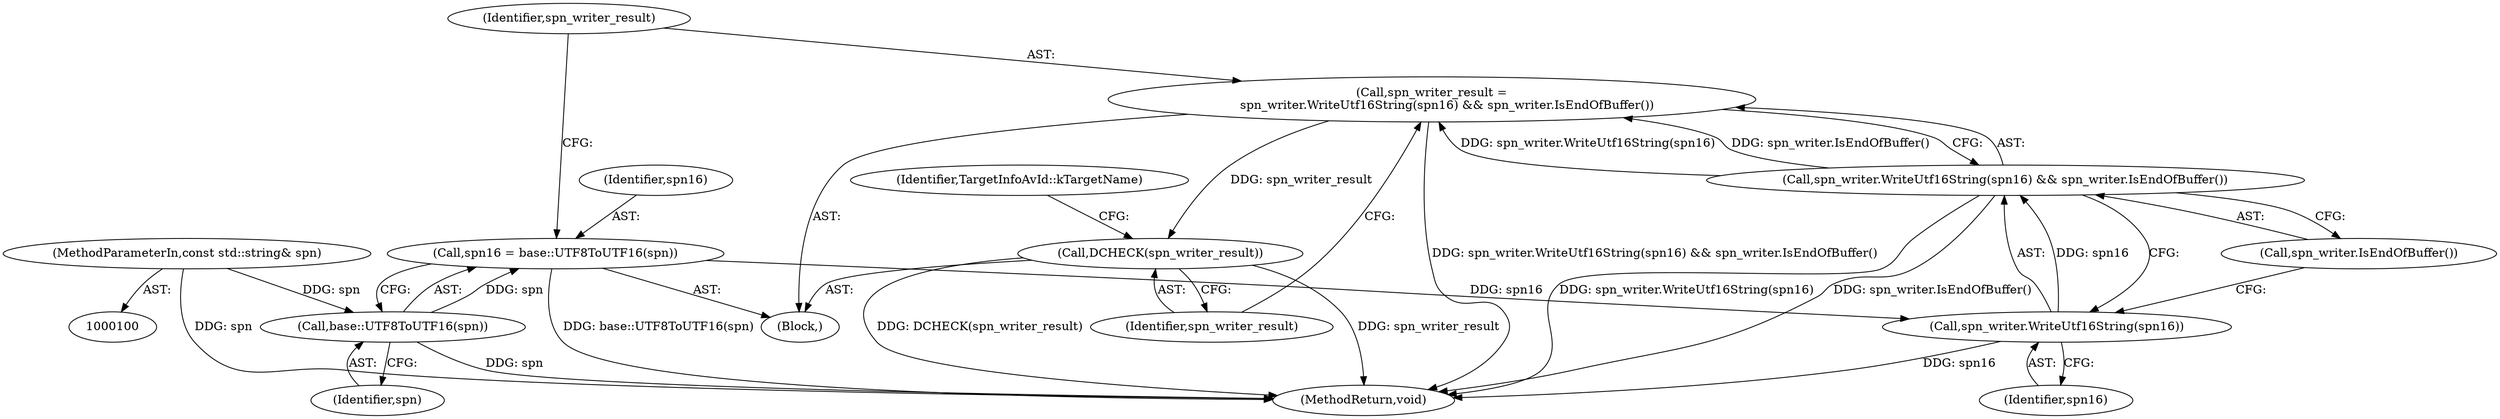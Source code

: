 digraph "0_Chrome_9cfe470d793da6e09b966d435c8fa2ba1625d5fe_2@API" {
"1000211" [label="(Call,spn_writer_result =\n        spn_writer.WriteUtf16String(spn16) && spn_writer.IsEndOfBuffer())"];
"1000213" [label="(Call,spn_writer.WriteUtf16String(spn16) && spn_writer.IsEndOfBuffer())"];
"1000214" [label="(Call,spn_writer.WriteUtf16String(spn16))"];
"1000205" [label="(Call,spn16 = base::UTF8ToUTF16(spn))"];
"1000207" [label="(Call,base::UTF8ToUTF16(spn))"];
"1000104" [label="(MethodParameterIn,const std::string& spn)"];
"1000217" [label="(Call,DCHECK(spn_writer_result))"];
"1000205" [label="(Call,spn16 = base::UTF8ToUTF16(spn))"];
"1000206" [label="(Identifier,spn16)"];
"1000208" [label="(Identifier,spn)"];
"1000217" [label="(Call,DCHECK(spn_writer_result))"];
"1000214" [label="(Call,spn_writer.WriteUtf16String(spn16))"];
"1000218" [label="(Identifier,spn_writer_result)"];
"1000212" [label="(Identifier,spn_writer_result)"];
"1000104" [label="(MethodParameterIn,const std::string& spn)"];
"1000191" [label="(Block,)"];
"1000211" [label="(Call,spn_writer_result =\n        spn_writer.WriteUtf16String(spn16) && spn_writer.IsEndOfBuffer())"];
"1000216" [label="(Call,spn_writer.IsEndOfBuffer())"];
"1000220" [label="(Identifier,TargetInfoAvId::kTargetName)"];
"1000215" [label="(Identifier,spn16)"];
"1000207" [label="(Call,base::UTF8ToUTF16(spn))"];
"1000238" [label="(MethodReturn,void)"];
"1000213" [label="(Call,spn_writer.WriteUtf16String(spn16) && spn_writer.IsEndOfBuffer())"];
"1000211" -> "1000191"  [label="AST: "];
"1000211" -> "1000213"  [label="CFG: "];
"1000212" -> "1000211"  [label="AST: "];
"1000213" -> "1000211"  [label="AST: "];
"1000218" -> "1000211"  [label="CFG: "];
"1000211" -> "1000238"  [label="DDG: spn_writer.WriteUtf16String(spn16) && spn_writer.IsEndOfBuffer()"];
"1000213" -> "1000211"  [label="DDG: spn_writer.WriteUtf16String(spn16)"];
"1000213" -> "1000211"  [label="DDG: spn_writer.IsEndOfBuffer()"];
"1000211" -> "1000217"  [label="DDG: spn_writer_result"];
"1000213" -> "1000214"  [label="CFG: "];
"1000213" -> "1000216"  [label="CFG: "];
"1000214" -> "1000213"  [label="AST: "];
"1000216" -> "1000213"  [label="AST: "];
"1000213" -> "1000238"  [label="DDG: spn_writer.IsEndOfBuffer()"];
"1000213" -> "1000238"  [label="DDG: spn_writer.WriteUtf16String(spn16)"];
"1000214" -> "1000213"  [label="DDG: spn16"];
"1000214" -> "1000215"  [label="CFG: "];
"1000215" -> "1000214"  [label="AST: "];
"1000216" -> "1000214"  [label="CFG: "];
"1000214" -> "1000238"  [label="DDG: spn16"];
"1000205" -> "1000214"  [label="DDG: spn16"];
"1000205" -> "1000191"  [label="AST: "];
"1000205" -> "1000207"  [label="CFG: "];
"1000206" -> "1000205"  [label="AST: "];
"1000207" -> "1000205"  [label="AST: "];
"1000212" -> "1000205"  [label="CFG: "];
"1000205" -> "1000238"  [label="DDG: base::UTF8ToUTF16(spn)"];
"1000207" -> "1000205"  [label="DDG: spn"];
"1000207" -> "1000208"  [label="CFG: "];
"1000208" -> "1000207"  [label="AST: "];
"1000207" -> "1000238"  [label="DDG: spn"];
"1000104" -> "1000207"  [label="DDG: spn"];
"1000104" -> "1000100"  [label="AST: "];
"1000104" -> "1000238"  [label="DDG: spn"];
"1000217" -> "1000191"  [label="AST: "];
"1000217" -> "1000218"  [label="CFG: "];
"1000218" -> "1000217"  [label="AST: "];
"1000220" -> "1000217"  [label="CFG: "];
"1000217" -> "1000238"  [label="DDG: DCHECK(spn_writer_result)"];
"1000217" -> "1000238"  [label="DDG: spn_writer_result"];
}
